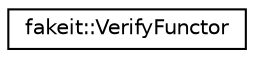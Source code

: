 digraph "Graphical Class Hierarchy"
{
  edge [fontname="Helvetica",fontsize="10",labelfontname="Helvetica",labelfontsize="10"];
  node [fontname="Helvetica",fontsize="10",shape=record];
  rankdir="LR";
  Node1 [label="fakeit::VerifyFunctor",height=0.2,width=0.4,color="black", fillcolor="white", style="filled",URL="$d6/de7/classfakeit_1_1VerifyFunctor.html"];
}
